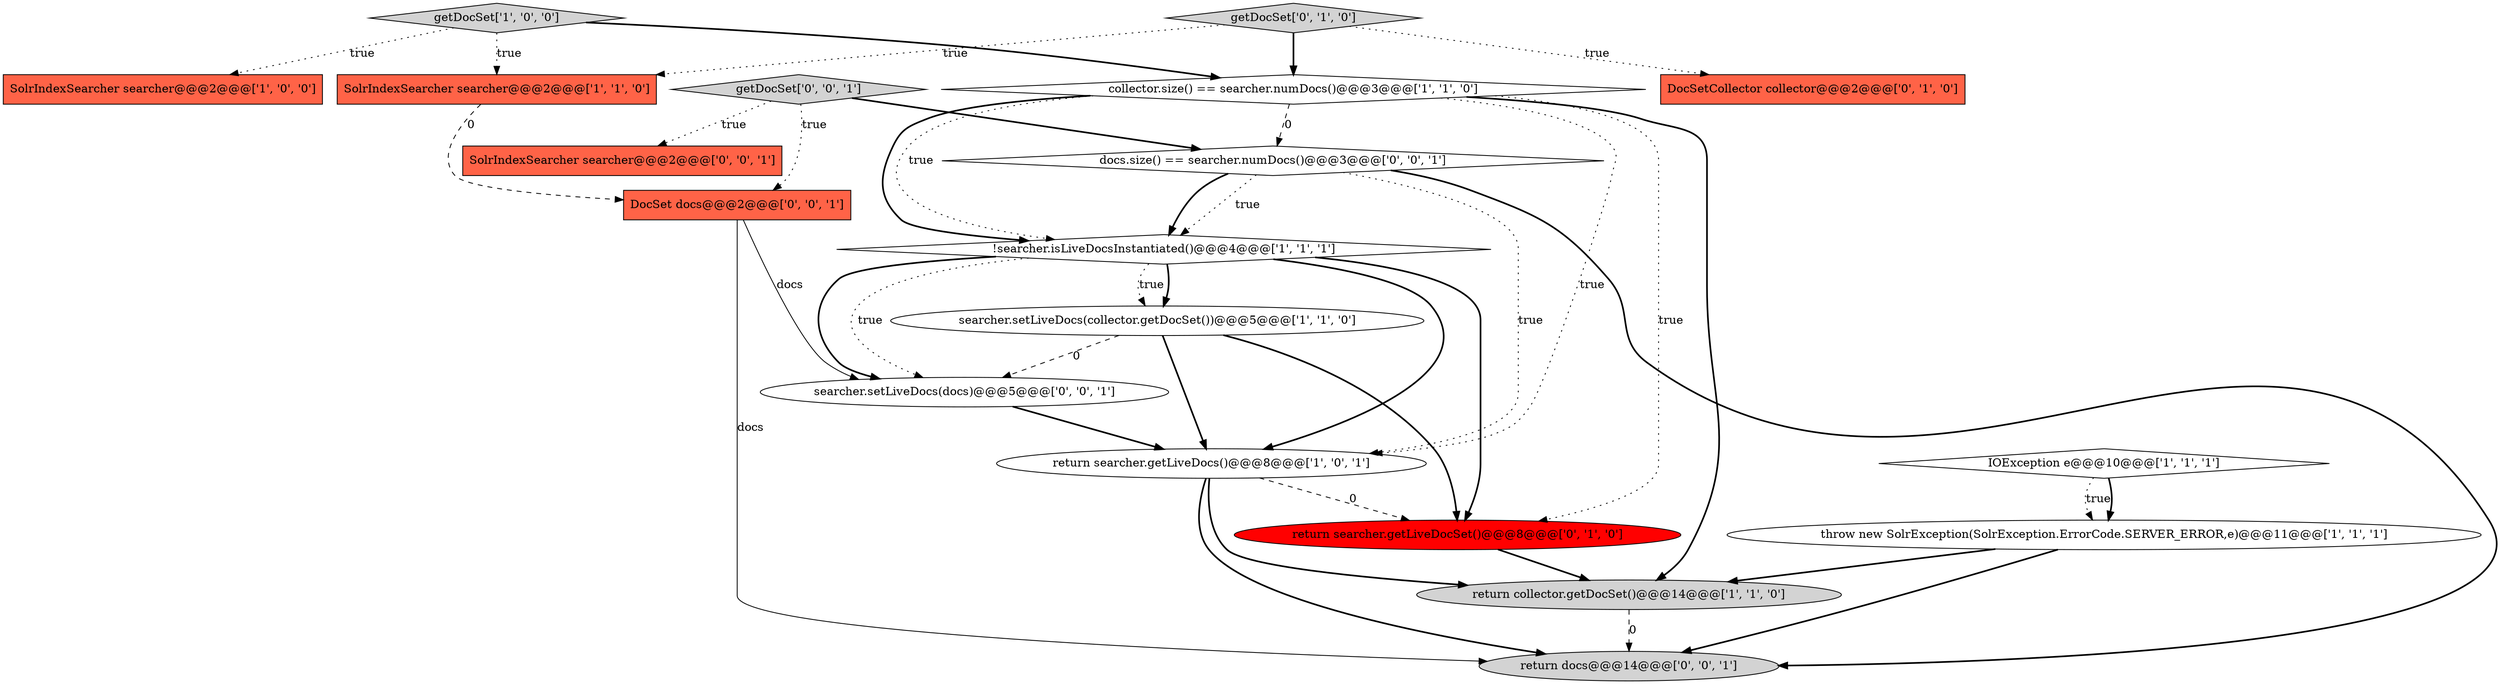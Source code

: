 digraph {
1 [style = filled, label = "return collector.getDocSet()@@@14@@@['1', '1', '0']", fillcolor = lightgray, shape = ellipse image = "AAA0AAABBB1BBB"];
13 [style = filled, label = "getDocSet['0', '0', '1']", fillcolor = lightgray, shape = diamond image = "AAA0AAABBB3BBB"];
8 [style = filled, label = "SolrIndexSearcher searcher@@@2@@@['1', '1', '0']", fillcolor = tomato, shape = box image = "AAA0AAABBB1BBB"];
14 [style = filled, label = "docs.size() == searcher.numDocs()@@@3@@@['0', '0', '1']", fillcolor = white, shape = diamond image = "AAA0AAABBB3BBB"];
9 [style = filled, label = "IOException e@@@10@@@['1', '1', '1']", fillcolor = white, shape = diamond image = "AAA0AAABBB1BBB"];
17 [style = filled, label = "DocSet docs@@@2@@@['0', '0', '1']", fillcolor = tomato, shape = box image = "AAA0AAABBB3BBB"];
11 [style = filled, label = "DocSetCollector collector@@@2@@@['0', '1', '0']", fillcolor = tomato, shape = box image = "AAA0AAABBB2BBB"];
4 [style = filled, label = "return searcher.getLiveDocs()@@@8@@@['1', '0', '1']", fillcolor = white, shape = ellipse image = "AAA0AAABBB1BBB"];
2 [style = filled, label = "SolrIndexSearcher searcher@@@2@@@['1', '0', '0']", fillcolor = tomato, shape = box image = "AAA0AAABBB1BBB"];
0 [style = filled, label = "collector.size() == searcher.numDocs()@@@3@@@['1', '1', '0']", fillcolor = white, shape = diamond image = "AAA0AAABBB1BBB"];
6 [style = filled, label = "throw new SolrException(SolrException.ErrorCode.SERVER_ERROR,e)@@@11@@@['1', '1', '1']", fillcolor = white, shape = ellipse image = "AAA0AAABBB1BBB"];
7 [style = filled, label = "getDocSet['1', '0', '0']", fillcolor = lightgray, shape = diamond image = "AAA0AAABBB1BBB"];
16 [style = filled, label = "searcher.setLiveDocs(docs)@@@5@@@['0', '0', '1']", fillcolor = white, shape = ellipse image = "AAA0AAABBB3BBB"];
18 [style = filled, label = "return docs@@@14@@@['0', '0', '1']", fillcolor = lightgray, shape = ellipse image = "AAA0AAABBB3BBB"];
3 [style = filled, label = "searcher.setLiveDocs(collector.getDocSet())@@@5@@@['1', '1', '0']", fillcolor = white, shape = ellipse image = "AAA0AAABBB1BBB"];
5 [style = filled, label = "!searcher.isLiveDocsInstantiated()@@@4@@@['1', '1', '1']", fillcolor = white, shape = diamond image = "AAA0AAABBB1BBB"];
15 [style = filled, label = "SolrIndexSearcher searcher@@@2@@@['0', '0', '1']", fillcolor = tomato, shape = box image = "AAA0AAABBB3BBB"];
12 [style = filled, label = "getDocSet['0', '1', '0']", fillcolor = lightgray, shape = diamond image = "AAA0AAABBB2BBB"];
10 [style = filled, label = "return searcher.getLiveDocSet()@@@8@@@['0', '1', '0']", fillcolor = red, shape = ellipse image = "AAA1AAABBB2BBB"];
5->3 [style = bold, label=""];
7->2 [style = dotted, label="true"];
13->17 [style = dotted, label="true"];
5->10 [style = bold, label=""];
0->5 [style = dotted, label="true"];
0->10 [style = dotted, label="true"];
12->8 [style = dotted, label="true"];
6->18 [style = bold, label=""];
0->4 [style = dotted, label="true"];
7->0 [style = bold, label=""];
4->18 [style = bold, label=""];
17->18 [style = solid, label="docs"];
1->18 [style = dashed, label="0"];
5->3 [style = dotted, label="true"];
9->6 [style = dotted, label="true"];
12->0 [style = bold, label=""];
3->4 [style = bold, label=""];
9->6 [style = bold, label=""];
12->11 [style = dotted, label="true"];
5->16 [style = bold, label=""];
0->14 [style = dashed, label="0"];
6->1 [style = bold, label=""];
3->10 [style = bold, label=""];
14->5 [style = dotted, label="true"];
17->16 [style = solid, label="docs"];
0->1 [style = bold, label=""];
5->4 [style = bold, label=""];
5->16 [style = dotted, label="true"];
8->17 [style = dashed, label="0"];
14->18 [style = bold, label=""];
13->15 [style = dotted, label="true"];
4->1 [style = bold, label=""];
16->4 [style = bold, label=""];
4->10 [style = dashed, label="0"];
14->4 [style = dotted, label="true"];
7->8 [style = dotted, label="true"];
10->1 [style = bold, label=""];
13->14 [style = bold, label=""];
3->16 [style = dashed, label="0"];
0->5 [style = bold, label=""];
14->5 [style = bold, label=""];
}
